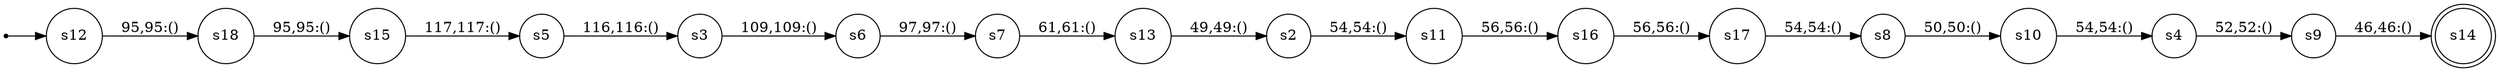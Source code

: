 
      digraph G {
        rankdir=LR;
        init [shape=point];
        node [shape = doublecircle];
        s14
        node [shape = circle];
        init -> s12;
        s18 -> s15 [label = "95,95:()"]
        s17 -> s8 [label = "54,54:()"]
        s16 -> s17 [label = "56,56:()"]
        s15 -> s5 [label = "117,117:()"]
        s13 -> s2 [label = "49,49:()"]
        s12 -> s18 [label = "95,95:()"]
        s11 -> s16 [label = "56,56:()"]
        s10 -> s4 [label = "54,54:()"]
        s9 -> s14 [label = "46,46:()"]
        s8 -> s10 [label = "50,50:()"]
        s7 -> s13 [label = "61,61:()"]
        s6 -> s7 [label = "97,97:()"]
        s5 -> s3 [label = "116,116:()"]
        s4 -> s9 [label = "52,52:()"]
        s3 -> s6 [label = "109,109:()"]
        s2 -> s11 [label = "54,54:()"]}